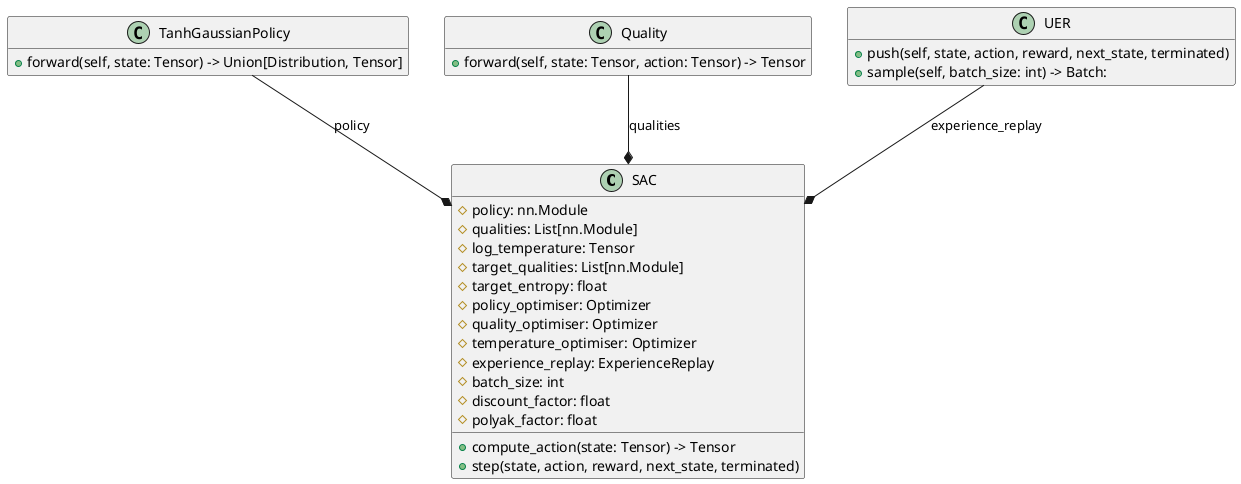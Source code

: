 @startuml SAC

class SAC {
  # policy: nn.Module
  # qualities: List[nn.Module]
  # log_temperature: Tensor
  # target_qualities: List[nn.Module]
  # target_entropy: float
  # policy_optimiser: Optimizer
  # quality_optimiser: Optimizer
  # temperature_optimiser: Optimizer
  # experience_replay: ExperienceReplay
  # batch_size: int
  # discount_factor: float
  # polyak_factor: float
  + compute_action(state: Tensor) -> Tensor
  + step(state, action, reward, next_state, terminated)
}

class TanhGaussianPolicy {
  + forward(self, state: Tensor) -> Union[Distribution, Tensor]
}

class Quality {
  + forward(self, state: Tensor, action: Tensor) -> Tensor
}

class UER {
  + push(self, state, action, reward, next_state, terminated)
  + sample(self, batch_size: int) -> Batch:
}

TanhGaussianPolicy --* SAC : policy
Quality --* SAC : qualities
UER --* SAC : experience_replay

hide empty fields
@enduml

